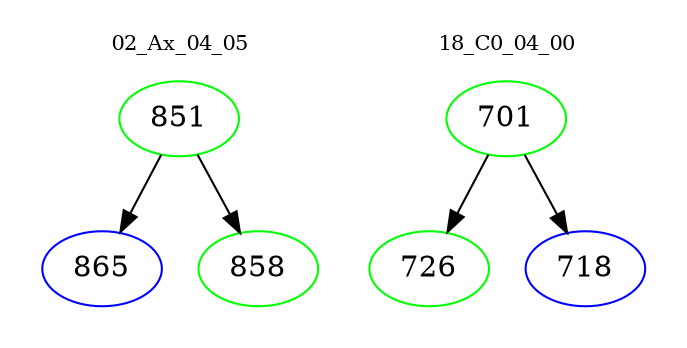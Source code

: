 digraph{
subgraph cluster_0 {
color = white
label = "02_Ax_04_05";
fontsize=10;
T0_851 [label="851", color="green"]
T0_851 -> T0_865 [color="black"]
T0_865 [label="865", color="blue"]
T0_851 -> T0_858 [color="black"]
T0_858 [label="858", color="green"]
}
subgraph cluster_1 {
color = white
label = "18_C0_04_00";
fontsize=10;
T1_701 [label="701", color="green"]
T1_701 -> T1_726 [color="black"]
T1_726 [label="726", color="green"]
T1_701 -> T1_718 [color="black"]
T1_718 [label="718", color="blue"]
}
}
